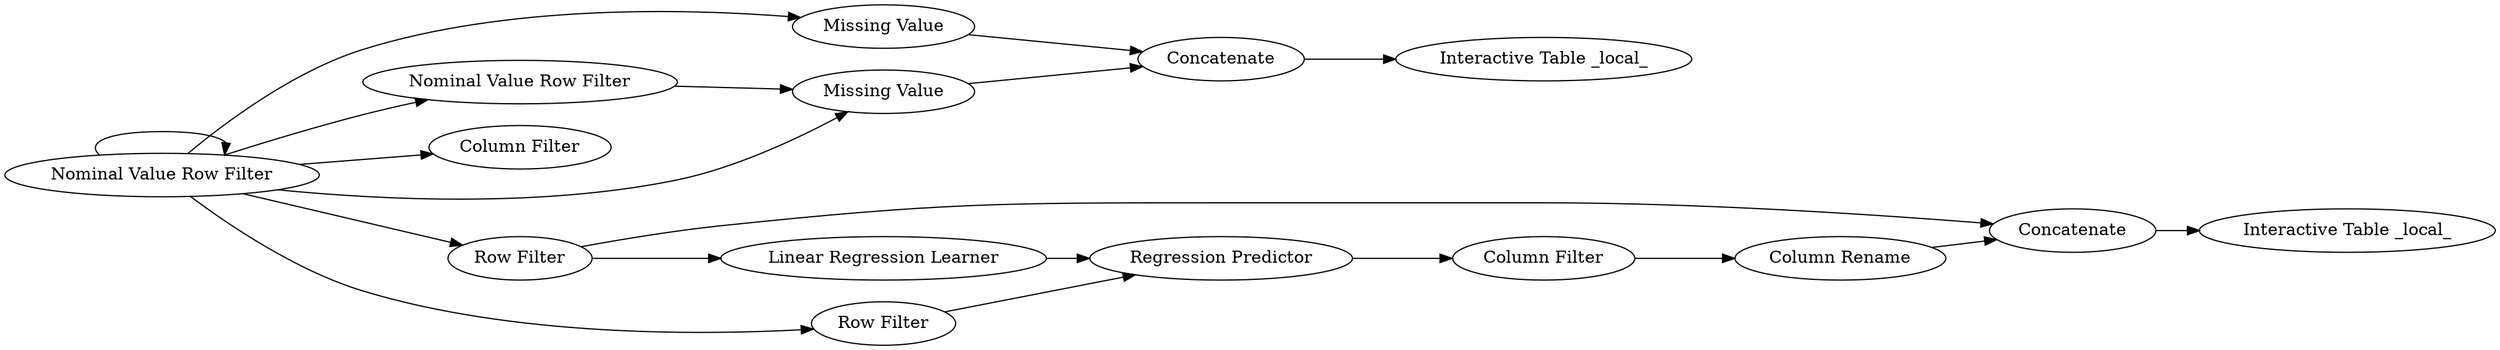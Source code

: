 digraph {
	4 -> 5
	13 -> 14
	1 -> 1
	2 -> 4
	1 -> 17
	12 -> 13
	1 -> 4
	14 -> 15
	11 -> 12
	1 -> 2
	10 -> 11
	5 -> 7
	15 -> 16
	3 -> 5
	1 -> 10
	9 -> 12
	10 -> 15
	1 -> 9
	1 -> 3
	5 [label=Concatenate]
	16 [label="Interactive Table _local_"]
	14 [label="Column Rename"]
	13 [label="Column Filter"]
	1 [label="Nominal Value Row Filter"]
	7 [label="Interactive Table _local_"]
	9 [label="Row Filter"]
	11 [label="Linear Regression Learner"]
	4 [label="Missing Value"]
	15 [label=Concatenate]
	12 [label="Regression Predictor"]
	17 [label="Column Filter"]
	3 [label="Missing Value"]
	2 [label="Nominal Value Row Filter"]
	10 [label="Row Filter"]
	rankdir=LR
}
